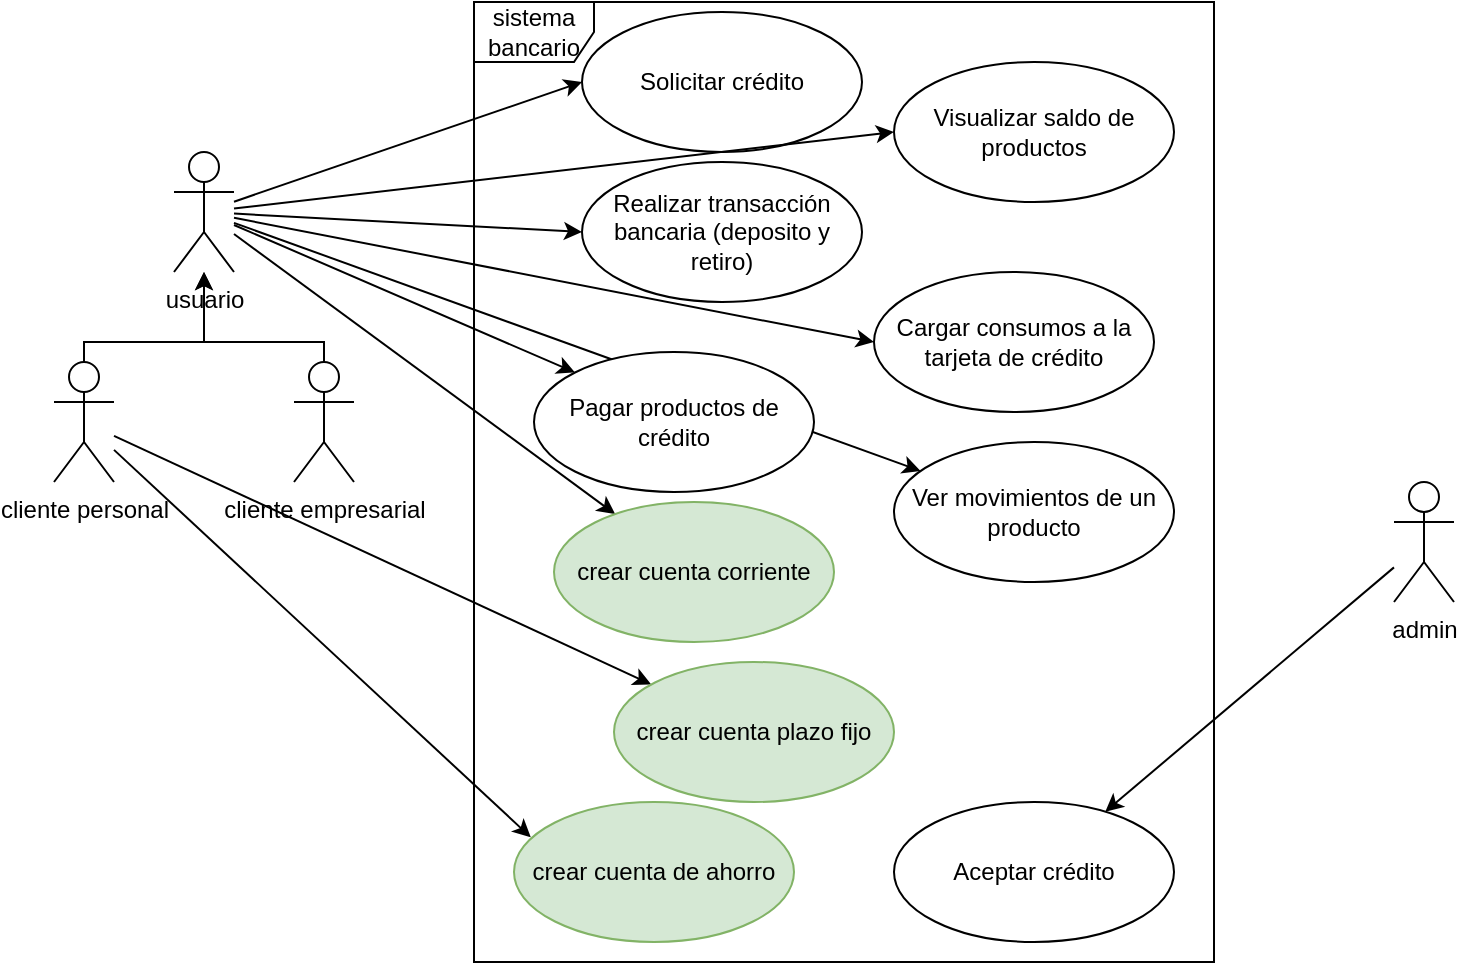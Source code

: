 <mxfile version="27.0.3">
  <diagram name="Página-1" id="sX-tumZLmKdCJ4NHklid">
    <mxGraphModel dx="1605" dy="1629" grid="1" gridSize="10" guides="1" tooltips="1" connect="1" arrows="1" fold="1" page="1" pageScale="1" pageWidth="827" pageHeight="1169" math="0" shadow="0">
      <root>
        <mxCell id="0" />
        <mxCell id="1" parent="0" />
        <mxCell id="28OrhBJkhWEZbOj7LIcC-10" style="edgeStyle=orthogonalEdgeStyle;rounded=0;orthogonalLoop=1;jettySize=auto;html=1;" parent="1" source="vMt45b-FivpXsPeFEU0e-2" target="28OrhBJkhWEZbOj7LIcC-6" edge="1">
          <mxGeometry relative="1" as="geometry">
            <Array as="points">
              <mxPoint x="25" y="150" />
              <mxPoint x="85" y="150" />
            </Array>
          </mxGeometry>
        </mxCell>
        <mxCell id="28OrhBJkhWEZbOj7LIcC-16" style="rounded=0;orthogonalLoop=1;jettySize=auto;html=1;entryX=0.06;entryY=0.252;entryDx=0;entryDy=0;entryPerimeter=0;" parent="1" source="vMt45b-FivpXsPeFEU0e-2" target="28OrhBJkhWEZbOj7LIcC-15" edge="1">
          <mxGeometry relative="1" as="geometry" />
        </mxCell>
        <mxCell id="28OrhBJkhWEZbOj7LIcC-17" style="rounded=0;orthogonalLoop=1;jettySize=auto;html=1;" parent="1" source="vMt45b-FivpXsPeFEU0e-2" target="28OrhBJkhWEZbOj7LIcC-4" edge="1">
          <mxGeometry relative="1" as="geometry" />
        </mxCell>
        <mxCell id="vMt45b-FivpXsPeFEU0e-2" value="cliente personal" style="shape=umlActor;verticalLabelPosition=bottom;verticalAlign=top;html=1;" parent="1" vertex="1">
          <mxGeometry x="10" y="160" width="30" height="60" as="geometry" />
        </mxCell>
        <mxCell id="28OrhBJkhWEZbOj7LIcC-9" style="edgeStyle=orthogonalEdgeStyle;rounded=0;orthogonalLoop=1;jettySize=auto;html=1;" parent="1" source="vMt45b-FivpXsPeFEU0e-3" target="28OrhBJkhWEZbOj7LIcC-6" edge="1">
          <mxGeometry relative="1" as="geometry">
            <Array as="points">
              <mxPoint x="145" y="150" />
              <mxPoint x="85" y="150" />
            </Array>
          </mxGeometry>
        </mxCell>
        <UserObject label="cliente empresarial" tooltip="- Pueden tener uno o más titulares" id="vMt45b-FivpXsPeFEU0e-3">
          <mxCell style="shape=umlActor;verticalLabelPosition=bottom;verticalAlign=top;html=1;" parent="1" vertex="1">
            <mxGeometry x="130" y="160" width="30" height="60" as="geometry" />
          </mxCell>
        </UserObject>
        <mxCell id="28OrhBJkhWEZbOj7LIcC-3" style="rounded=0;orthogonalLoop=1;jettySize=auto;html=1;" parent="1" source="vMt45b-FivpXsPeFEU0e-4" target="vMt45b-FivpXsPeFEU0e-5" edge="1">
          <mxGeometry relative="1" as="geometry" />
        </mxCell>
        <mxCell id="vMt45b-FivpXsPeFEU0e-4" value="admin" style="shape=umlActor;verticalLabelPosition=bottom;verticalAlign=top;html=1;" parent="1" vertex="1">
          <mxGeometry x="680" y="220" width="30" height="60" as="geometry" />
        </mxCell>
        <mxCell id="vMt45b-FivpXsPeFEU0e-5" value="Aceptar crédito" style="ellipse;whiteSpace=wrap;html=1;" parent="1" vertex="1">
          <mxGeometry x="430" y="380" width="140" height="70" as="geometry" />
        </mxCell>
        <UserObject label="Solicitar crédito" tooltip="- Personal: 1 máx.&#xa;- Empresarial: más de 1.&#xa;- No es necesario una cuenta bancaria." id="vMt45b-FivpXsPeFEU0e-6">
          <mxCell style="ellipse;whiteSpace=wrap;html=1;" parent="1" vertex="1">
            <mxGeometry x="274" y="-15" width="140" height="70" as="geometry" />
          </mxCell>
        </UserObject>
        <mxCell id="vMt45b-FivpXsPeFEU0e-9" value="sistema bancario" style="shape=umlFrame;whiteSpace=wrap;html=1;pointerEvents=0;" parent="1" vertex="1">
          <mxGeometry x="220" y="-20" width="370" height="480" as="geometry" />
        </mxCell>
        <UserObject label="crear cuenta plazo fijo" tooltip="- Comisión por mantenimiento: S/. 0&#xa;- Movimiento de retiro o depósito: 1&#xa;- Restringido a un día específico del mes.&#xa;- Máximo de cuentas: 1" id="28OrhBJkhWEZbOj7LIcC-4">
          <mxCell style="ellipse;whiteSpace=wrap;html=1;fillColor=#d5e8d4;strokeColor=#82b366;" parent="1" vertex="1">
            <mxGeometry x="290" y="310" width="140" height="70" as="geometry" />
          </mxCell>
        </UserObject>
        <mxCell id="28OrhBJkhWEZbOj7LIcC-13" style="rounded=0;orthogonalLoop=1;jettySize=auto;html=1;entryX=0;entryY=0.5;entryDx=0;entryDy=0;" parent="1" source="28OrhBJkhWEZbOj7LIcC-6" target="vMt45b-FivpXsPeFEU0e-6" edge="1">
          <mxGeometry relative="1" as="geometry" />
        </mxCell>
        <mxCell id="28OrhBJkhWEZbOj7LIcC-19" style="rounded=0;orthogonalLoop=1;jettySize=auto;html=1;" parent="1" source="28OrhBJkhWEZbOj7LIcC-6" target="28OrhBJkhWEZbOj7LIcC-14" edge="1">
          <mxGeometry relative="1" as="geometry" />
        </mxCell>
        <mxCell id="28OrhBJkhWEZbOj7LIcC-21" style="rounded=0;orthogonalLoop=1;jettySize=auto;html=1;entryX=0;entryY=0.5;entryDx=0;entryDy=0;" parent="1" source="28OrhBJkhWEZbOj7LIcC-6" target="28OrhBJkhWEZbOj7LIcC-20" edge="1">
          <mxGeometry relative="1" as="geometry" />
        </mxCell>
        <mxCell id="28OrhBJkhWEZbOj7LIcC-23" style="rounded=0;orthogonalLoop=1;jettySize=auto;html=1;entryX=0;entryY=0;entryDx=0;entryDy=0;" parent="1" source="28OrhBJkhWEZbOj7LIcC-6" target="28OrhBJkhWEZbOj7LIcC-22" edge="1">
          <mxGeometry relative="1" as="geometry" />
        </mxCell>
        <mxCell id="28OrhBJkhWEZbOj7LIcC-27" style="rounded=0;orthogonalLoop=1;jettySize=auto;html=1;entryX=0;entryY=0.5;entryDx=0;entryDy=0;" parent="1" source="28OrhBJkhWEZbOj7LIcC-6" target="28OrhBJkhWEZbOj7LIcC-24" edge="1">
          <mxGeometry relative="1" as="geometry" />
        </mxCell>
        <mxCell id="28OrhBJkhWEZbOj7LIcC-28" style="rounded=0;orthogonalLoop=1;jettySize=auto;html=1;entryX=0;entryY=0.5;entryDx=0;entryDy=0;" parent="1" source="28OrhBJkhWEZbOj7LIcC-6" target="28OrhBJkhWEZbOj7LIcC-26" edge="1">
          <mxGeometry relative="1" as="geometry" />
        </mxCell>
        <mxCell id="28OrhBJkhWEZbOj7LIcC-29" style="rounded=0;orthogonalLoop=1;jettySize=auto;html=1;" parent="1" source="28OrhBJkhWEZbOj7LIcC-6" target="28OrhBJkhWEZbOj7LIcC-25" edge="1">
          <mxGeometry relative="1" as="geometry" />
        </mxCell>
        <mxCell id="28OrhBJkhWEZbOj7LIcC-6" value="usuario" style="shape=umlActor;verticalLabelPosition=bottom;verticalAlign=top;html=1;" parent="1" vertex="1">
          <mxGeometry x="70" y="55" width="30" height="60" as="geometry" />
        </mxCell>
        <UserObject label="crear cuenta corriente" tooltip="- Comisión de mantenimiento: S/. X&#xa;- Sin límite de movimientos mensuales.&#xa;- Máx. cuentas: 1 personal, sin limites para empresas." id="28OrhBJkhWEZbOj7LIcC-14">
          <mxCell style="ellipse;whiteSpace=wrap;html=1;fillColor=#d5e8d4;strokeColor=#82b366;" parent="1" vertex="1">
            <mxGeometry x="260" y="230" width="140" height="70" as="geometry" />
          </mxCell>
        </UserObject>
        <UserObject label="crear cuenta de ahorro" tooltip="- Comisión por mantenimiento: S/0.&#xa;- Movimientos máx. mensuales: n&#xa;- Máx. cuentas: 1" id="28OrhBJkhWEZbOj7LIcC-15">
          <mxCell style="ellipse;whiteSpace=wrap;html=1;fillColor=#d5e8d4;strokeColor=#82b366;" parent="1" vertex="1">
            <mxGeometry x="240" y="380" width="140" height="70" as="geometry" />
          </mxCell>
        </UserObject>
        <UserObject label="Realizar transacción bancaria (deposito y retiro)" tooltip="- Personal: 1 máx.&#xa;- Empresarial: más de 1.&#xa;- No es necesario una cuenta bancaria." id="28OrhBJkhWEZbOj7LIcC-20">
          <mxCell style="ellipse;whiteSpace=wrap;html=1;" parent="1" vertex="1">
            <mxGeometry x="274" y="60" width="140" height="70" as="geometry" />
          </mxCell>
        </UserObject>
        <UserObject label="Pagar productos de crédito" tooltip="- Personal: 1 máx.&#xa;- Empresarial: más de 1.&#xa;- No es necesario una cuenta bancaria." id="28OrhBJkhWEZbOj7LIcC-22">
          <mxCell style="ellipse;whiteSpace=wrap;html=1;" parent="1" vertex="1">
            <mxGeometry x="250" y="155" width="140" height="70" as="geometry" />
          </mxCell>
        </UserObject>
        <UserObject label="Visualizar saldo de productos" tooltip="- Personal: 1 máx.&#xa;- Empresarial: más de 1.&#xa;- No es necesario una cuenta bancaria." id="28OrhBJkhWEZbOj7LIcC-24">
          <mxCell style="ellipse;whiteSpace=wrap;html=1;" parent="1" vertex="1">
            <mxGeometry x="430" y="10" width="140" height="70" as="geometry" />
          </mxCell>
        </UserObject>
        <UserObject label="Ver movimientos de un producto" tooltip="- Personal: 1 máx.&#xa;- Empresarial: más de 1.&#xa;- No es necesario una cuenta bancaria." id="28OrhBJkhWEZbOj7LIcC-25">
          <mxCell style="ellipse;whiteSpace=wrap;html=1;" parent="1" vertex="1">
            <mxGeometry x="430" y="200" width="140" height="70" as="geometry" />
          </mxCell>
        </UserObject>
        <UserObject label="Cargar consumos a la tarjeta de crédito" tooltip="- Personal: 1 máx.&#xa;- Empresarial: más de 1.&#xa;- No es necesario una cuenta bancaria." id="28OrhBJkhWEZbOj7LIcC-26">
          <mxCell style="ellipse;whiteSpace=wrap;html=1;" parent="1" vertex="1">
            <mxGeometry x="420" y="115" width="140" height="70" as="geometry" />
          </mxCell>
        </UserObject>
      </root>
    </mxGraphModel>
  </diagram>
</mxfile>
